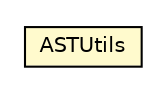#!/usr/local/bin/dot
#
# Class diagram 
# Generated by UMLGraph version 5.1 (http://www.umlgraph.org/)
#

digraph G {
	edge [fontname="Helvetica",fontsize=10,labelfontname="Helvetica",labelfontsize=10];
	node [fontname="Helvetica",fontsize=10,shape=plaintext];
	nodesep=0.25;
	ranksep=0.5;
	// org.androidtransfuse.analysis.adapter.ASTUtils
	c46472 [label=<<table title="org.androidtransfuse.analysis.adapter.ASTUtils" border="0" cellborder="1" cellspacing="0" cellpadding="2" port="p" bgcolor="lemonChiffon" href="./ASTUtils.html">
		<tr><td><table border="0" cellspacing="0" cellpadding="1">
<tr><td align="center" balign="center"> ASTUtils </td></tr>
		</table></td></tr>
		</table>>, fontname="Helvetica", fontcolor="black", fontsize=10.0];
}

